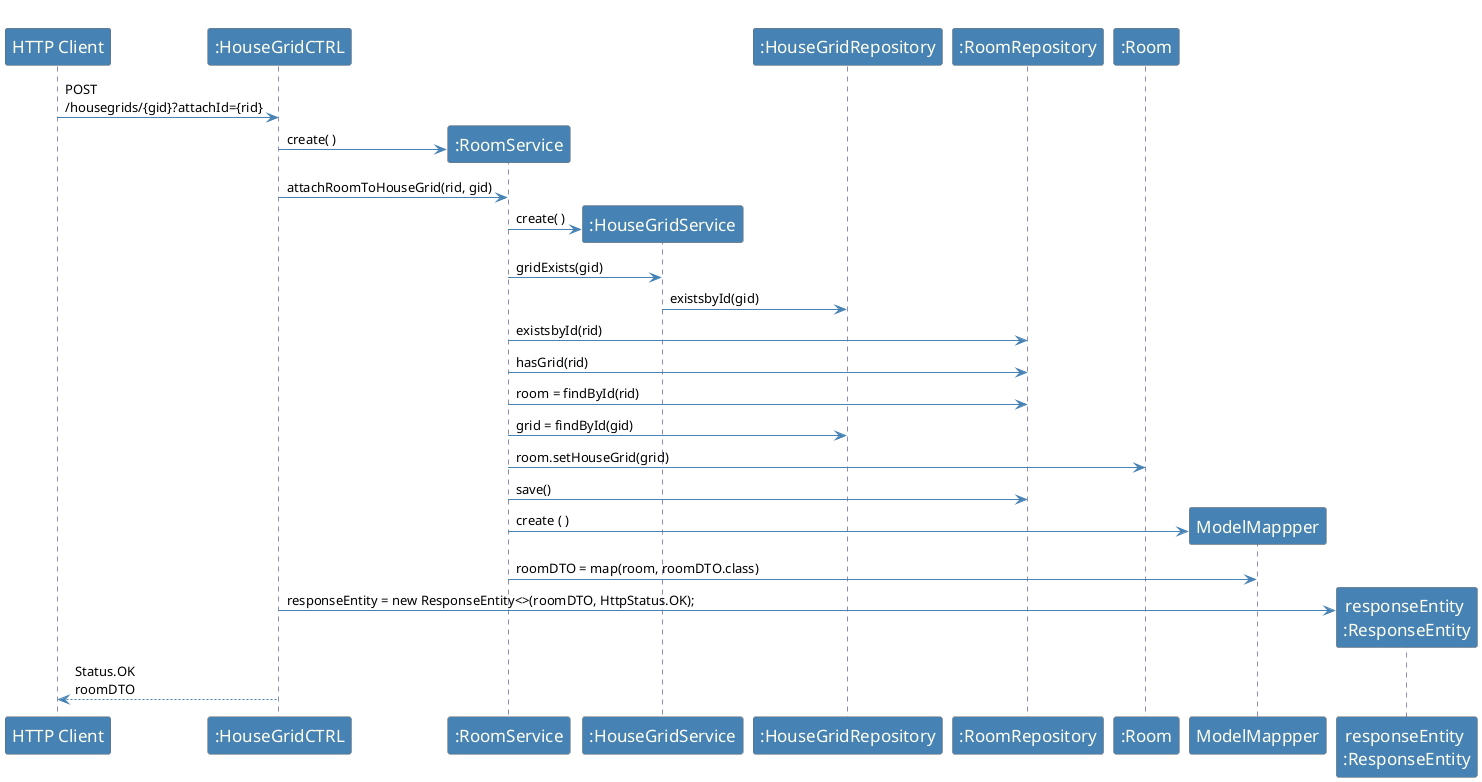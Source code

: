 @startuml

skinparam sequence {
	ArrowColor SteelBlue
	ActorBorderColor Dimgray
	LifeLineBorderColor MidnightBlue
	LifeLineBackgroundColor #A9DCDF

	ParticipantBorderColor Dimgray
	ParticipantBackgroundColor SteelBlue
	ParticipantFontName Calibri Bold
	ParticipantFontSize 17
	ParticipantFontColor Ivory

	ActorBackgroundColor SteelBlue
	ActorFontColor MidnightBlue
	ActorFontSize 17
	ActorFontName Aapex
}

skinparam note {
BorderColor SteelBlue
}

"HTTP Client" -> ":HouseGridCTRL": POST \n/housegrids/{gid}?attachId={rid}

create ":RoomService"
":HouseGridCTRL" -> ":RoomService" : create( )
":HouseGridCTRL" -> ":RoomService" : attachRoomToHouseGrid(rid, gid)

create ":HouseGridService"
":RoomService" -> ":HouseGridService" : create( )
":RoomService" -> ":HouseGridService" : gridExists(gid)
":HouseGridService" -> ":HouseGridRepository" : existsbyId(gid)

":RoomService" -> ":RoomRepository" : existsbyId(rid)

":RoomService" -> ":RoomRepository" : hasGrid(rid)

":RoomService" -> ":RoomRepository" : room = findById(rid)
":RoomService" -> ":HouseGridRepository" : grid = findById(gid)
":RoomService" -> ":Room" : room.setHouseGrid(grid)

":RoomService" -> ":RoomRepository" : save()

create "ModelMappper"
":RoomService" -> "ModelMappper" : create ( )
":RoomService" -> "ModelMappper" : roomDTO = map(room, roomDTO.class)

create "responseEntity \n:ResponseEntity"
":HouseGridCTRL" ->  "responseEntity \n:ResponseEntity": responseEntity = new ResponseEntity<>(roomDTO, HttpStatus.OK);

":HouseGridCTRL" --> "HTTP Client" : Status.OK \nroomDTO
@enduml